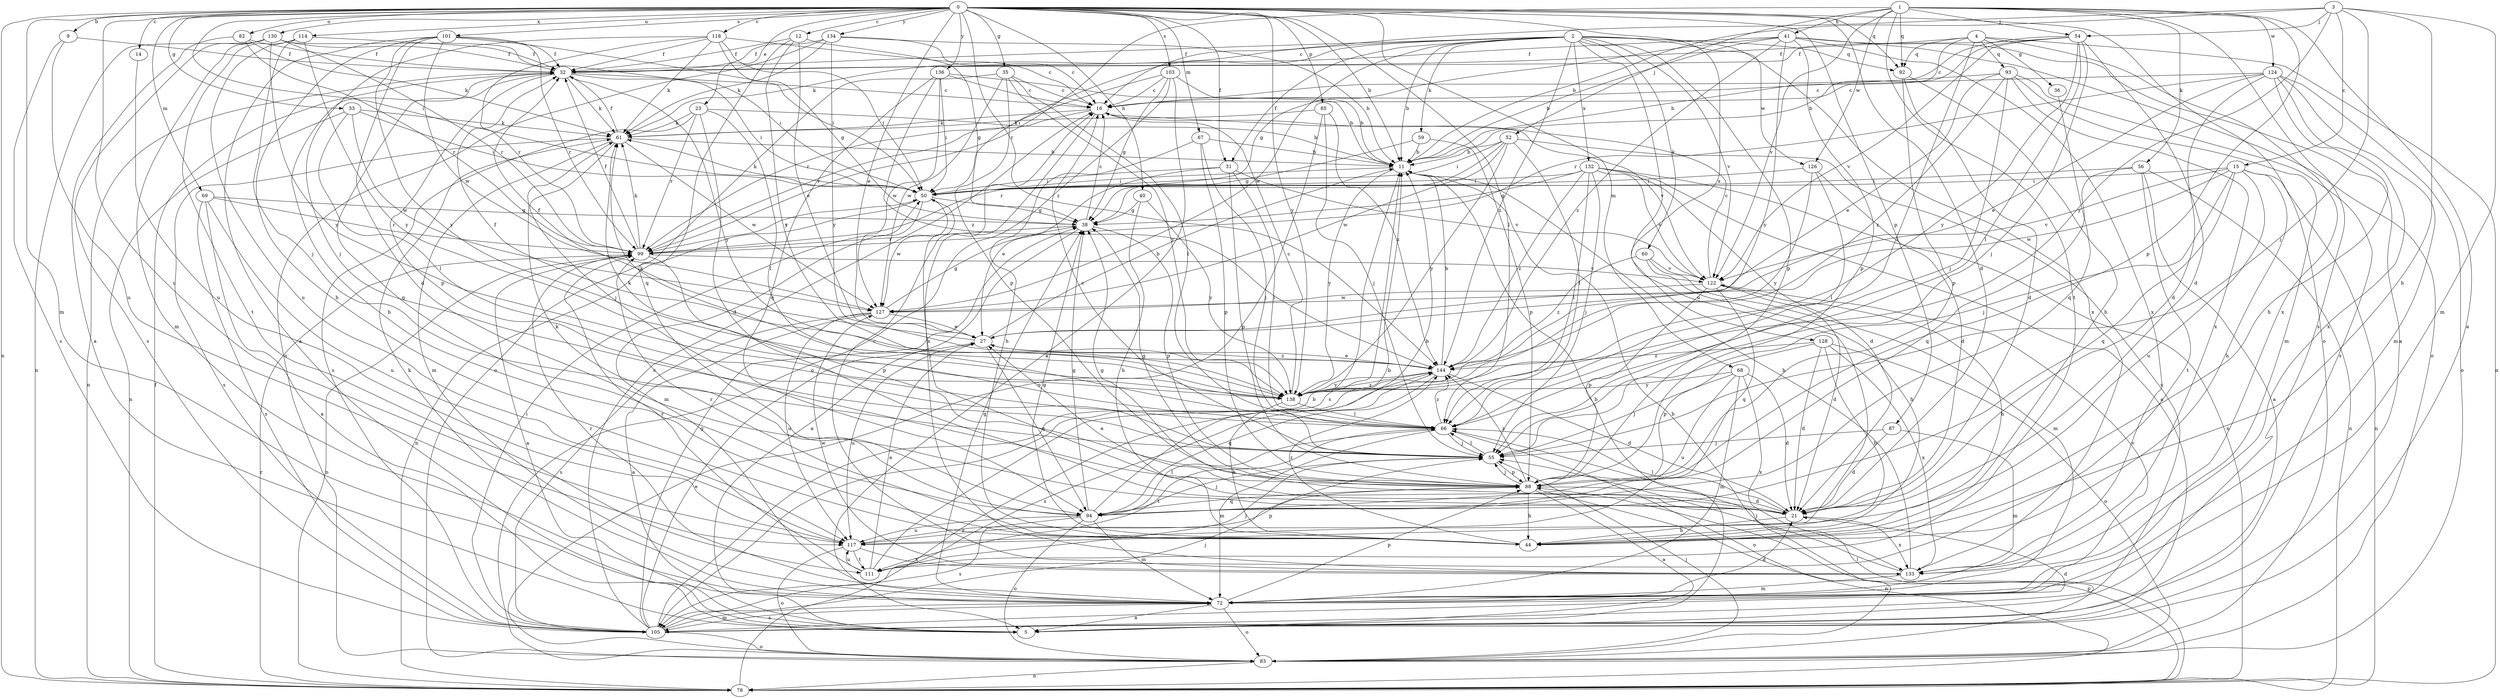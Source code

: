 strict digraph  {
0;
1;
2;
3;
4;
5;
9;
11;
12;
14;
15;
16;
21;
23;
27;
31;
32;
33;
35;
36;
38;
40;
41;
44;
50;
52;
54;
55;
56;
59;
60;
61;
66;
67;
68;
69;
72;
78;
82;
83;
85;
87;
88;
92;
93;
94;
99;
101;
103;
105;
111;
114;
117;
118;
122;
124;
126;
127;
128;
130;
132;
133;
134;
136;
138;
144;
0 -> 9  [label=b];
0 -> 11  [label=b];
0 -> 12  [label=c];
0 -> 14  [label=c];
0 -> 21  [label=d];
0 -> 23  [label=e];
0 -> 27  [label=e];
0 -> 31  [label=f];
0 -> 33  [label=g];
0 -> 35  [label=g];
0 -> 40  [label=h];
0 -> 50  [label=i];
0 -> 66  [label=l];
0 -> 67  [label=m];
0 -> 68  [label=m];
0 -> 69  [label=m];
0 -> 72  [label=m];
0 -> 78  [label=n];
0 -> 82  [label=o];
0 -> 83  [label=o];
0 -> 85  [label=p];
0 -> 87  [label=p];
0 -> 92  [label=q];
0 -> 101  [label=s];
0 -> 103  [label=s];
0 -> 114  [label=u];
0 -> 117  [label=u];
0 -> 118  [label=v];
0 -> 128  [label=x];
0 -> 130  [label=x];
0 -> 134  [label=y];
0 -> 136  [label=y];
0 -> 138  [label=y];
0 -> 144  [label=z];
1 -> 5  [label=a];
1 -> 41  [label=h];
1 -> 52  [label=j];
1 -> 54  [label=j];
1 -> 56  [label=k];
1 -> 88  [label=p];
1 -> 92  [label=q];
1 -> 99  [label=r];
1 -> 105  [label=s];
1 -> 111  [label=t];
1 -> 122  [label=v];
1 -> 124  [label=w];
1 -> 126  [label=w];
2 -> 11  [label=b];
2 -> 31  [label=f];
2 -> 32  [label=f];
2 -> 50  [label=i];
2 -> 59  [label=k];
2 -> 60  [label=k];
2 -> 61  [label=k];
2 -> 88  [label=p];
2 -> 92  [label=q];
2 -> 117  [label=u];
2 -> 122  [label=v];
2 -> 126  [label=w];
2 -> 127  [label=w];
2 -> 132  [label=x];
2 -> 133  [label=x];
2 -> 144  [label=z];
3 -> 11  [label=b];
3 -> 15  [label=c];
3 -> 16  [label=c];
3 -> 44  [label=h];
3 -> 54  [label=j];
3 -> 55  [label=j];
3 -> 72  [label=m];
3 -> 138  [label=y];
4 -> 11  [label=b];
4 -> 32  [label=f];
4 -> 36  [label=g];
4 -> 66  [label=l];
4 -> 78  [label=n];
4 -> 92  [label=q];
4 -> 93  [label=q];
4 -> 133  [label=x];
5 -> 11  [label=b];
9 -> 32  [label=f];
9 -> 105  [label=s];
9 -> 117  [label=u];
11 -> 50  [label=i];
11 -> 105  [label=s];
11 -> 138  [label=y];
12 -> 27  [label=e];
12 -> 32  [label=f];
12 -> 38  [label=g];
12 -> 94  [label=q];
12 -> 138  [label=y];
14 -> 117  [label=u];
15 -> 44  [label=h];
15 -> 50  [label=i];
15 -> 55  [label=j];
15 -> 78  [label=n];
15 -> 94  [label=q];
15 -> 117  [label=u];
15 -> 122  [label=v];
15 -> 127  [label=w];
16 -> 61  [label=k];
16 -> 99  [label=r];
16 -> 122  [label=v];
16 -> 133  [label=x];
21 -> 27  [label=e];
21 -> 38  [label=g];
21 -> 44  [label=h];
21 -> 50  [label=i];
21 -> 66  [label=l];
21 -> 133  [label=x];
23 -> 11  [label=b];
23 -> 21  [label=d];
23 -> 61  [label=k];
23 -> 66  [label=l];
23 -> 99  [label=r];
23 -> 105  [label=s];
27 -> 11  [label=b];
27 -> 32  [label=f];
27 -> 94  [label=q];
27 -> 117  [label=u];
27 -> 144  [label=z];
31 -> 27  [label=e];
31 -> 50  [label=i];
31 -> 66  [label=l];
31 -> 88  [label=p];
31 -> 122  [label=v];
32 -> 16  [label=c];
32 -> 44  [label=h];
32 -> 50  [label=i];
32 -> 61  [label=k];
32 -> 78  [label=n];
32 -> 88  [label=p];
32 -> 94  [label=q];
32 -> 138  [label=y];
33 -> 50  [label=i];
33 -> 61  [label=k];
33 -> 66  [label=l];
33 -> 78  [label=n];
33 -> 127  [label=w];
35 -> 16  [label=c];
35 -> 66  [label=l];
35 -> 83  [label=o];
35 -> 88  [label=p];
35 -> 127  [label=w];
35 -> 138  [label=y];
36 -> 94  [label=q];
38 -> 5  [label=a];
38 -> 16  [label=c];
38 -> 88  [label=p];
38 -> 99  [label=r];
40 -> 38  [label=g];
40 -> 44  [label=h];
40 -> 138  [label=y];
41 -> 5  [label=a];
41 -> 11  [label=b];
41 -> 32  [label=f];
41 -> 38  [label=g];
41 -> 83  [label=o];
41 -> 88  [label=p];
41 -> 133  [label=x];
41 -> 138  [label=y];
41 -> 144  [label=z];
44 -> 38  [label=g];
44 -> 99  [label=r];
44 -> 144  [label=z];
50 -> 38  [label=g];
50 -> 61  [label=k];
50 -> 72  [label=m];
50 -> 78  [label=n];
50 -> 127  [label=w];
52 -> 11  [label=b];
52 -> 50  [label=i];
52 -> 66  [label=l];
52 -> 99  [label=r];
52 -> 105  [label=s];
52 -> 127  [label=w];
52 -> 138  [label=y];
54 -> 11  [label=b];
54 -> 16  [label=c];
54 -> 21  [label=d];
54 -> 32  [label=f];
54 -> 55  [label=j];
54 -> 66  [label=l];
54 -> 122  [label=v];
54 -> 138  [label=y];
55 -> 16  [label=c];
55 -> 66  [label=l];
55 -> 88  [label=p];
56 -> 5  [label=a];
56 -> 50  [label=i];
56 -> 78  [label=n];
56 -> 94  [label=q];
56 -> 111  [label=t];
59 -> 11  [label=b];
59 -> 38  [label=g];
59 -> 88  [label=p];
60 -> 44  [label=h];
60 -> 72  [label=m];
60 -> 122  [label=v];
60 -> 144  [label=z];
61 -> 11  [label=b];
61 -> 32  [label=f];
61 -> 55  [label=j];
61 -> 72  [label=m];
61 -> 105  [label=s];
61 -> 127  [label=w];
66 -> 55  [label=j];
66 -> 61  [label=k];
66 -> 72  [label=m];
66 -> 83  [label=o];
66 -> 111  [label=t];
66 -> 144  [label=z];
67 -> 11  [label=b];
67 -> 44  [label=h];
67 -> 55  [label=j];
67 -> 88  [label=p];
68 -> 21  [label=d];
68 -> 55  [label=j];
68 -> 72  [label=m];
68 -> 117  [label=u];
68 -> 133  [label=x];
68 -> 138  [label=y];
69 -> 5  [label=a];
69 -> 38  [label=g];
69 -> 99  [label=r];
69 -> 105  [label=s];
69 -> 117  [label=u];
72 -> 5  [label=a];
72 -> 21  [label=d];
72 -> 38  [label=g];
72 -> 61  [label=k];
72 -> 83  [label=o];
72 -> 88  [label=p];
72 -> 99  [label=r];
72 -> 105  [label=s];
72 -> 122  [label=v];
78 -> 32  [label=f];
78 -> 66  [label=l];
78 -> 88  [label=p];
78 -> 99  [label=r];
78 -> 144  [label=z];
82 -> 5  [label=a];
82 -> 32  [label=f];
82 -> 61  [label=k];
82 -> 99  [label=r];
83 -> 11  [label=b];
83 -> 55  [label=j];
83 -> 78  [label=n];
85 -> 55  [label=j];
85 -> 61  [label=k];
85 -> 83  [label=o];
85 -> 144  [label=z];
87 -> 21  [label=d];
87 -> 55  [label=j];
87 -> 72  [label=m];
88 -> 5  [label=a];
88 -> 21  [label=d];
88 -> 38  [label=g];
88 -> 44  [label=h];
88 -> 55  [label=j];
88 -> 78  [label=n];
88 -> 94  [label=q];
88 -> 144  [label=z];
92 -> 21  [label=d];
92 -> 44  [label=h];
92 -> 88  [label=p];
93 -> 16  [label=c];
93 -> 27  [label=e];
93 -> 55  [label=j];
93 -> 72  [label=m];
93 -> 105  [label=s];
93 -> 133  [label=x];
93 -> 144  [label=z];
94 -> 11  [label=b];
94 -> 38  [label=g];
94 -> 55  [label=j];
94 -> 61  [label=k];
94 -> 66  [label=l];
94 -> 72  [label=m];
94 -> 83  [label=o];
94 -> 105  [label=s];
94 -> 117  [label=u];
99 -> 5  [label=a];
99 -> 32  [label=f];
99 -> 50  [label=i];
99 -> 61  [label=k];
99 -> 78  [label=n];
99 -> 88  [label=p];
99 -> 122  [label=v];
101 -> 5  [label=a];
101 -> 21  [label=d];
101 -> 32  [label=f];
101 -> 44  [label=h];
101 -> 50  [label=i];
101 -> 99  [label=r];
101 -> 127  [label=w];
101 -> 138  [label=y];
103 -> 5  [label=a];
103 -> 11  [label=b];
103 -> 16  [label=c];
103 -> 38  [label=g];
103 -> 83  [label=o];
103 -> 99  [label=r];
105 -> 11  [label=b];
105 -> 16  [label=c];
105 -> 21  [label=d];
105 -> 27  [label=e];
105 -> 38  [label=g];
105 -> 50  [label=i];
105 -> 55  [label=j];
105 -> 72  [label=m];
105 -> 83  [label=o];
111 -> 11  [label=b];
111 -> 27  [label=e];
111 -> 55  [label=j];
111 -> 99  [label=r];
111 -> 117  [label=u];
114 -> 32  [label=f];
114 -> 55  [label=j];
114 -> 111  [label=t];
114 -> 117  [label=u];
114 -> 138  [label=y];
117 -> 83  [label=o];
117 -> 88  [label=p];
117 -> 111  [label=t];
117 -> 133  [label=x];
118 -> 16  [label=c];
118 -> 32  [label=f];
118 -> 38  [label=g];
118 -> 50  [label=i];
118 -> 55  [label=j];
118 -> 61  [label=k];
118 -> 99  [label=r];
122 -> 16  [label=c];
122 -> 21  [label=d];
122 -> 44  [label=h];
122 -> 88  [label=p];
122 -> 94  [label=q];
122 -> 127  [label=w];
124 -> 16  [label=c];
124 -> 21  [label=d];
124 -> 27  [label=e];
124 -> 44  [label=h];
124 -> 72  [label=m];
124 -> 83  [label=o];
124 -> 99  [label=r];
124 -> 133  [label=x];
126 -> 21  [label=d];
126 -> 50  [label=i];
126 -> 66  [label=l];
126 -> 138  [label=y];
127 -> 5  [label=a];
127 -> 27  [label=e];
127 -> 38  [label=g];
127 -> 105  [label=s];
127 -> 117  [label=u];
128 -> 21  [label=d];
128 -> 44  [label=h];
128 -> 83  [label=o];
128 -> 88  [label=p];
128 -> 133  [label=x];
128 -> 144  [label=z];
130 -> 32  [label=f];
130 -> 50  [label=i];
130 -> 72  [label=m];
130 -> 78  [label=n];
130 -> 99  [label=r];
130 -> 105  [label=s];
130 -> 138  [label=y];
132 -> 5  [label=a];
132 -> 21  [label=d];
132 -> 38  [label=g];
132 -> 50  [label=i];
132 -> 55  [label=j];
132 -> 66  [label=l];
132 -> 78  [label=n];
132 -> 122  [label=v];
132 -> 144  [label=z];
133 -> 11  [label=b];
133 -> 16  [label=c];
133 -> 55  [label=j];
133 -> 72  [label=m];
133 -> 127  [label=w];
134 -> 11  [label=b];
134 -> 16  [label=c];
134 -> 32  [label=f];
134 -> 61  [label=k];
134 -> 83  [label=o];
134 -> 138  [label=y];
136 -> 11  [label=b];
136 -> 16  [label=c];
136 -> 50  [label=i];
136 -> 94  [label=q];
136 -> 127  [label=w];
136 -> 144  [label=z];
138 -> 16  [label=c];
138 -> 44  [label=h];
138 -> 61  [label=k];
138 -> 66  [label=l];
138 -> 144  [label=z];
144 -> 11  [label=b];
144 -> 21  [label=d];
144 -> 27  [label=e];
144 -> 32  [label=f];
144 -> 94  [label=q];
144 -> 105  [label=s];
144 -> 138  [label=y];
}
